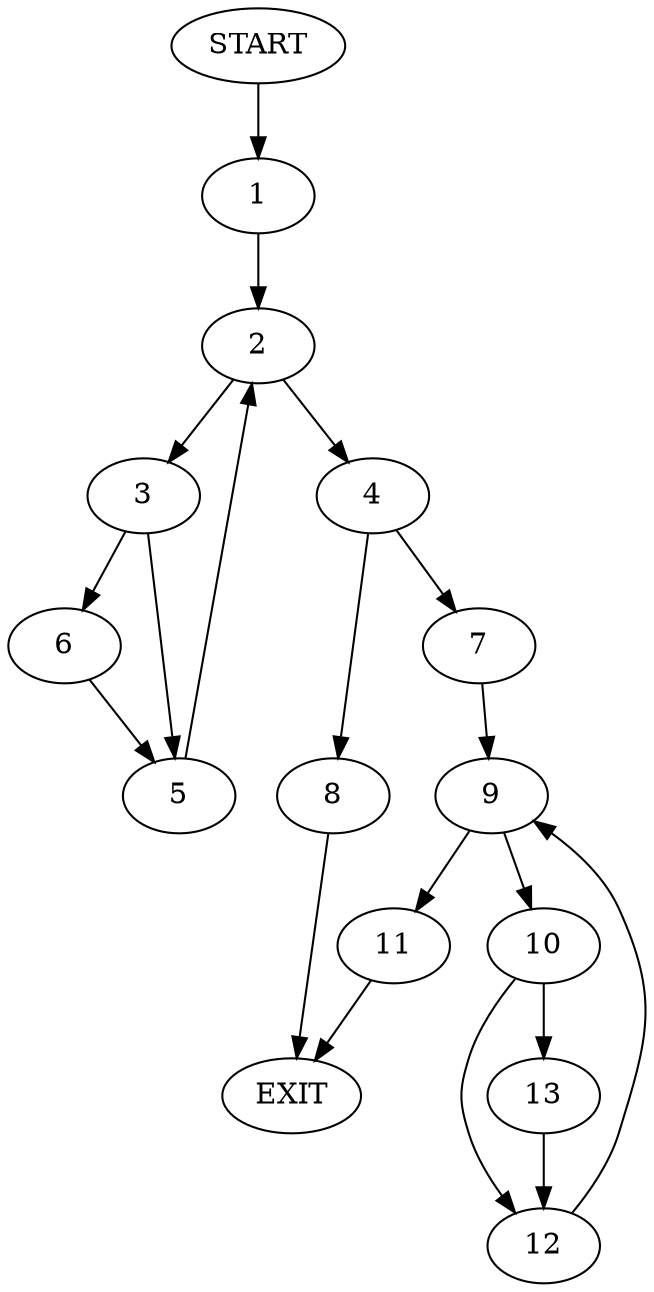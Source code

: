 digraph {
0 [label="START"]
14 [label="EXIT"]
0 -> 1
1 -> 2
2 -> 3
2 -> 4
3 -> 5
3 -> 6
4 -> 7
4 -> 8
5 -> 2
6 -> 5
7 -> 9
8 -> 14
9 -> 10
9 -> 11
11 -> 14
10 -> 12
10 -> 13
13 -> 12
12 -> 9
}
